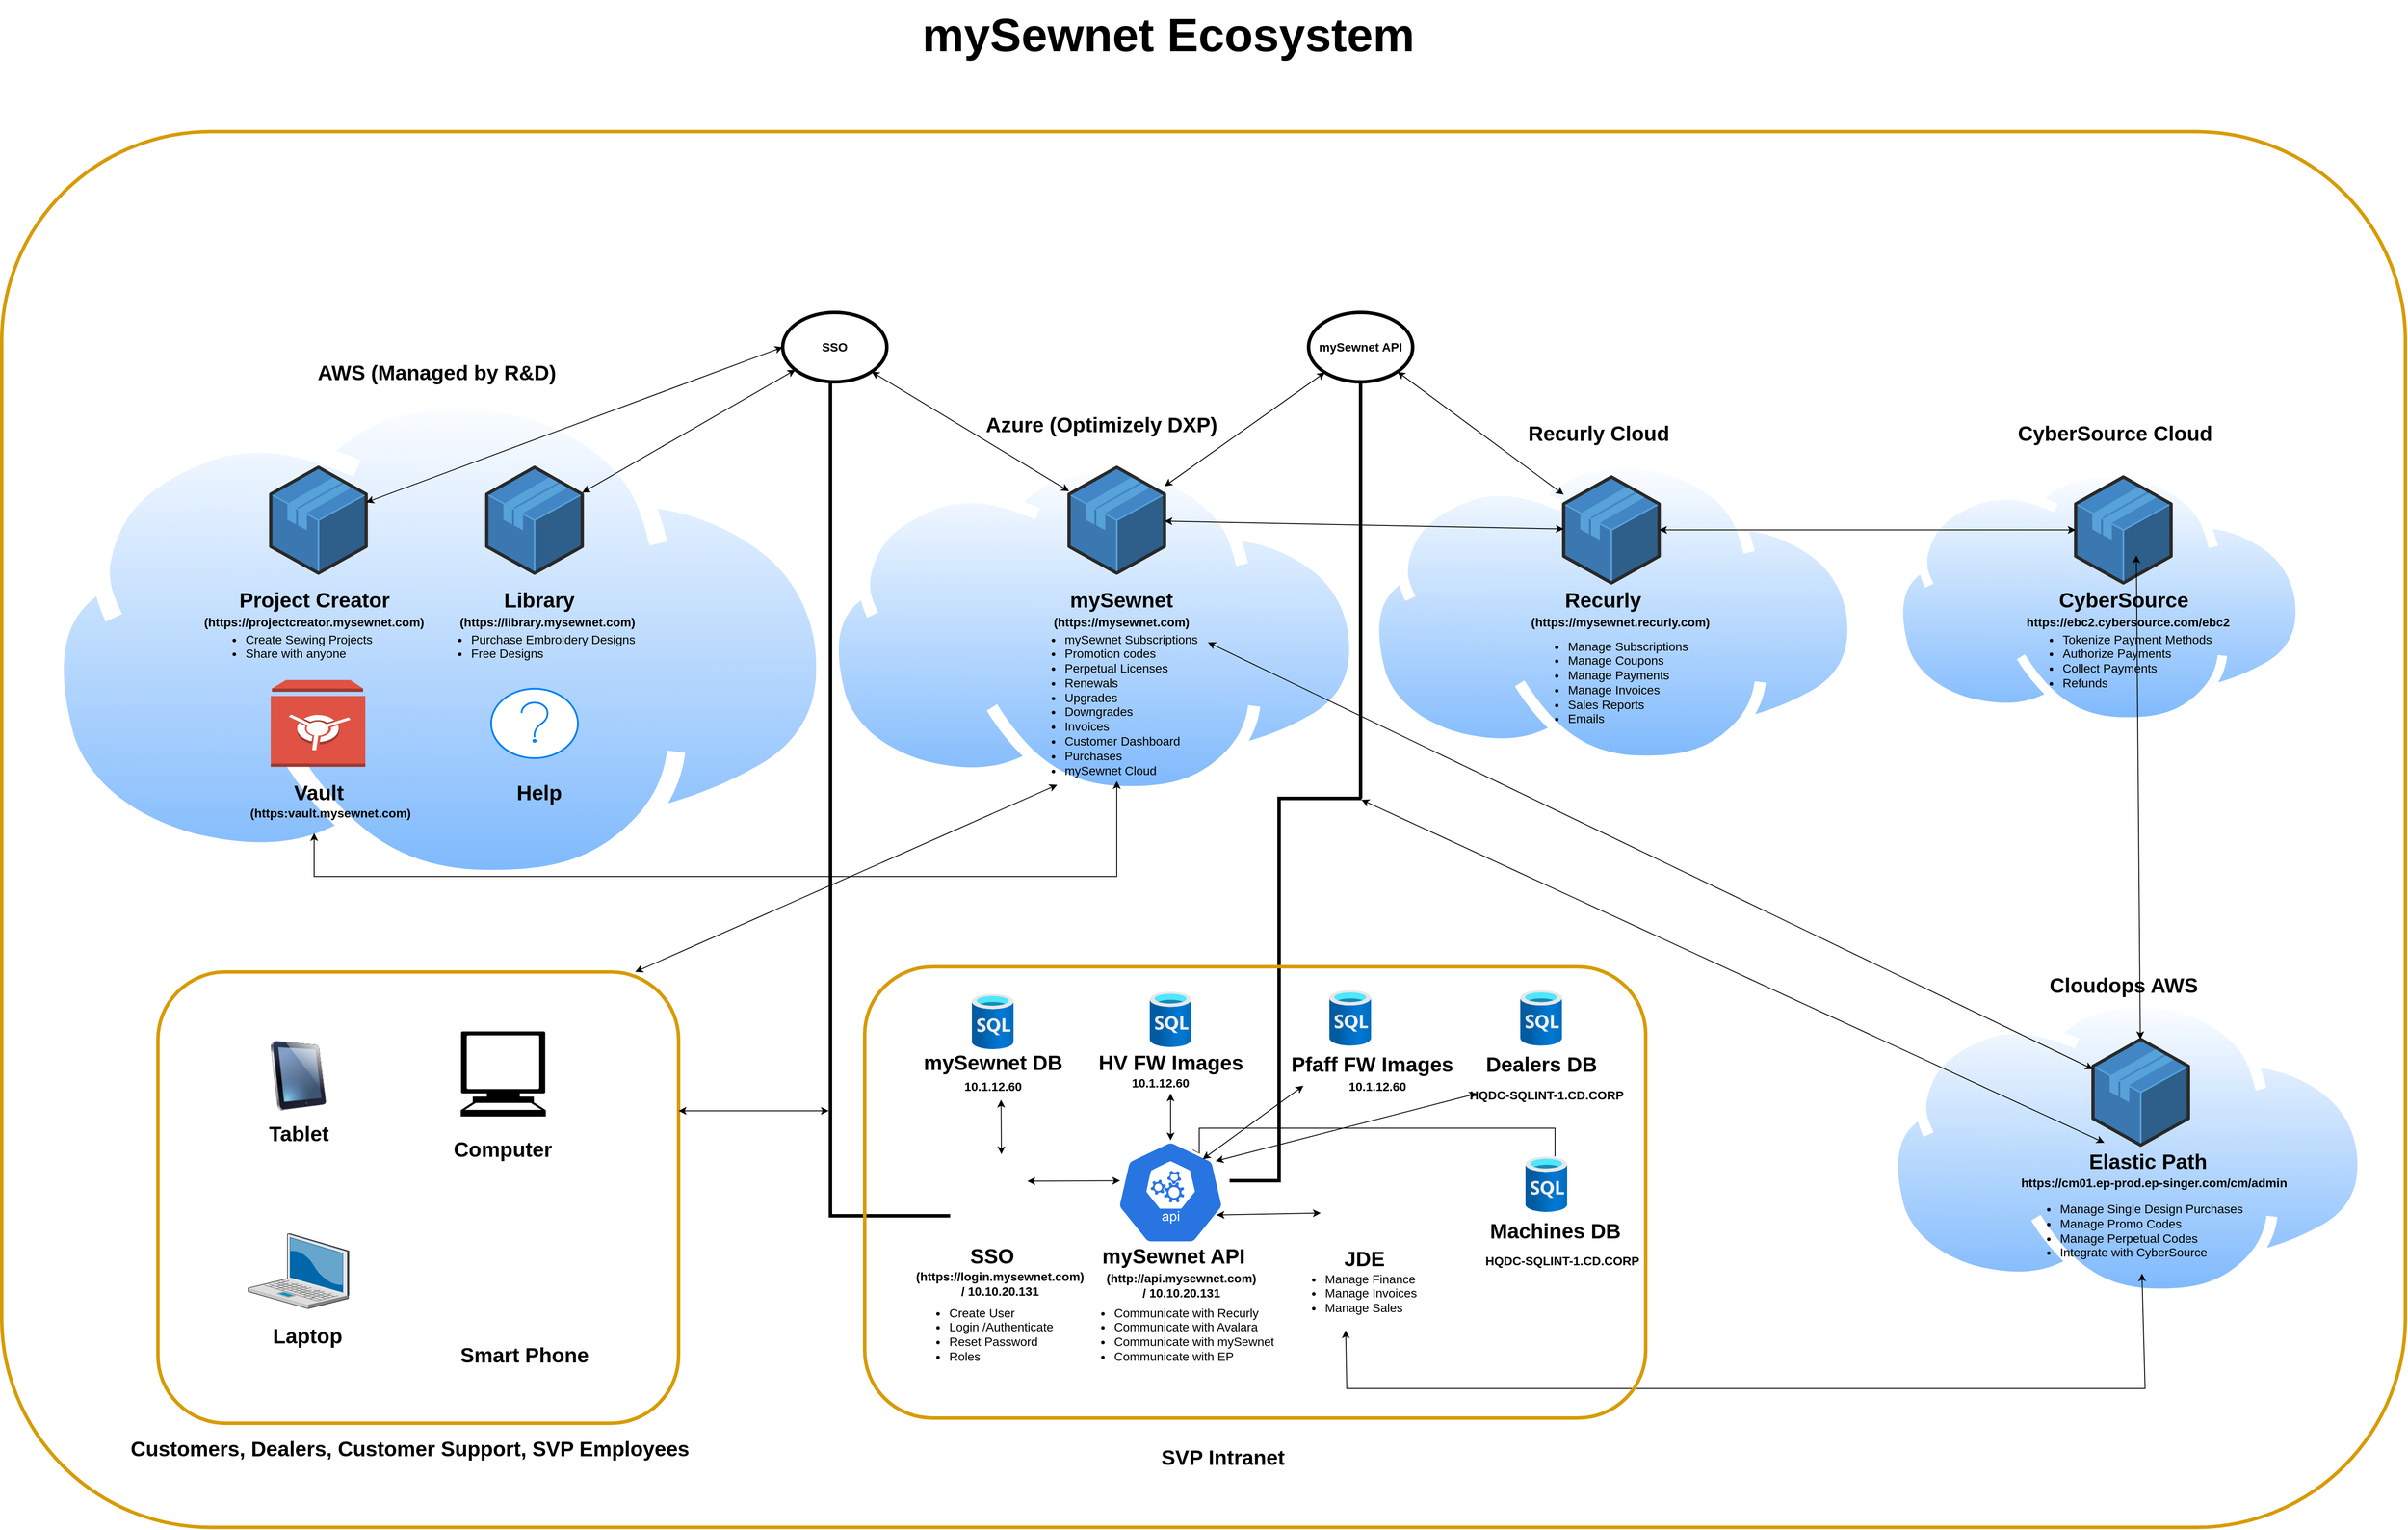 <mxfile version="20.5.1" type="github">
  <diagram id="wgHW7e4EUa4GgYDRs7Ng" name="Page-1">
    <mxGraphModel dx="6555" dy="4885" grid="1" gridSize="10" guides="1" tooltips="1" connect="1" arrows="1" fold="1" page="1" pageScale="1" pageWidth="700" pageHeight="1000" math="0" shadow="0">
      <root>
        <mxCell id="0" />
        <mxCell id="1" parent="0" />
        <mxCell id="mvNzvA__HQaBql2vhhs9-19" value="" style="aspect=fixed;perimeter=ellipsePerimeter;html=1;align=center;shadow=0;dashed=0;spacingTop=3;image;image=img/lib/active_directory/internet_cloud.svg;fontSize=14;" vertex="1" parent="1">
          <mxGeometry x="-1340" y="-1470" width="910" height="573.3" as="geometry" />
        </mxCell>
        <mxCell id="mvNzvA__HQaBql2vhhs9-1" value="" style="verticalLabelPosition=bottom;html=1;verticalAlign=top;strokeWidth=1;align=center;outlineConnect=0;dashed=0;outlineConnect=0;shape=mxgraph.aws3d.application;fillColor=#4286c5;strokeColor=#57A2D8;aspect=fixed;" vertex="1" parent="1">
          <mxGeometry x="-1080" y="-1381.61" width="110" height="122.06" as="geometry" />
        </mxCell>
        <mxCell id="mvNzvA__HQaBql2vhhs9-3" value="" style="verticalLabelPosition=bottom;html=1;verticalAlign=top;strokeWidth=1;align=center;outlineConnect=0;dashed=0;outlineConnect=0;shape=mxgraph.aws3d.application;fillColor=#4286c5;strokeColor=#57A2D8;aspect=fixed;" vertex="1" parent="1">
          <mxGeometry x="-831" y="-1381.61" width="110" height="122.06" as="geometry" />
        </mxCell>
        <mxCell id="mvNzvA__HQaBql2vhhs9-5" value="Project Creator" style="text;strokeColor=none;fillColor=none;html=1;fontSize=24;fontStyle=1;verticalAlign=middle;align=center;" vertex="1" parent="1">
          <mxGeometry x="-1080" y="-1248.35" width="100" height="40" as="geometry" />
        </mxCell>
        <mxCell id="mvNzvA__HQaBql2vhhs9-6" value="Library" style="text;strokeColor=none;fillColor=none;html=1;fontSize=24;fontStyle=1;verticalAlign=middle;align=center;" vertex="1" parent="1">
          <mxGeometry x="-821" y="-1248.35" width="100" height="40" as="geometry" />
        </mxCell>
        <mxCell id="mvNzvA__HQaBql2vhhs9-8" value="&lt;ul&gt;&lt;li&gt;Create Sewing Projects&lt;/li&gt;&lt;li&gt;Share with anyone&lt;/li&gt;&lt;/ul&gt;" style="text;strokeColor=none;fillColor=none;html=1;whiteSpace=wrap;verticalAlign=middle;overflow=hidden;fontSize=14;" vertex="1" parent="1">
          <mxGeometry x="-1151" y="-1208.35" width="190" height="50" as="geometry" />
        </mxCell>
        <mxCell id="mvNzvA__HQaBql2vhhs9-10" value="&lt;ul&gt;&lt;li&gt;Purchase Embroidery Designs&lt;/li&gt;&lt;li&gt;Free Designs&lt;/li&gt;&lt;/ul&gt;" style="text;strokeColor=none;fillColor=none;html=1;whiteSpace=wrap;verticalAlign=middle;overflow=hidden;fontSize=14;" vertex="1" parent="1">
          <mxGeometry x="-891" y="-1208.35" width="240" height="50" as="geometry" />
        </mxCell>
        <mxCell id="mvNzvA__HQaBql2vhhs9-11" value="" style="outlineConnect=0;dashed=0;verticalLabelPosition=bottom;verticalAlign=top;align=center;html=1;shape=mxgraph.aws3.vault;fillColor=#E05243;gradientColor=none;fontSize=14;" vertex="1" parent="1">
          <mxGeometry x="-1080" y="-1136.35" width="109" height="100" as="geometry" />
        </mxCell>
        <mxCell id="mvNzvA__HQaBql2vhhs9-12" value="Vault" style="text;strokeColor=none;fillColor=none;html=1;fontSize=24;fontStyle=1;verticalAlign=middle;align=center;" vertex="1" parent="1">
          <mxGeometry x="-1075" y="-1026.35" width="100" height="40" as="geometry" />
        </mxCell>
        <mxCell id="mvNzvA__HQaBql2vhhs9-13" value="" style="html=1;verticalLabelPosition=bottom;align=center;labelBackgroundColor=#ffffff;verticalAlign=top;strokeWidth=2;strokeColor=#0080F0;shadow=0;dashed=0;shape=mxgraph.ios7.icons.help;fontSize=14;" vertex="1" parent="1">
          <mxGeometry x="-826" y="-1126.35" width="100" height="80" as="geometry" />
        </mxCell>
        <mxCell id="mvNzvA__HQaBql2vhhs9-14" value="Help" style="text;strokeColor=none;fillColor=none;html=1;fontSize=24;fontStyle=1;verticalAlign=middle;align=center;" vertex="1" parent="1">
          <mxGeometry x="-821" y="-1026.35" width="100" height="40" as="geometry" />
        </mxCell>
        <mxCell id="mvNzvA__HQaBql2vhhs9-15" value="(https://projectcreator.mysewnet.com)" style="text;html=1;strokeColor=none;fillColor=none;align=center;verticalAlign=middle;whiteSpace=wrap;rounded=0;fontSize=14;fontStyle=1" vertex="1" parent="1">
          <mxGeometry x="-1150" y="-1218.35" width="240" height="30" as="geometry" />
        </mxCell>
        <mxCell id="mvNzvA__HQaBql2vhhs9-17" value="(https://library.mysewnet.com)" style="text;html=1;strokeColor=none;fillColor=none;align=center;verticalAlign=middle;whiteSpace=wrap;rounded=0;fontSize=14;fontStyle=1" vertex="1" parent="1">
          <mxGeometry x="-881" y="-1218.35" width="240" height="30" as="geometry" />
        </mxCell>
        <mxCell id="mvNzvA__HQaBql2vhhs9-18" value="(https:vault.mysewnet.com)" style="text;html=1;strokeColor=none;fillColor=none;align=center;verticalAlign=middle;whiteSpace=wrap;rounded=0;fontSize=14;fontStyle=1" vertex="1" parent="1">
          <mxGeometry x="-1131" y="-998.35" width="240" height="30" as="geometry" />
        </mxCell>
        <mxCell id="mvNzvA__HQaBql2vhhs9-25" value="" style="aspect=fixed;perimeter=ellipsePerimeter;html=1;align=center;shadow=0;dashed=0;spacingTop=3;image;image=img/lib/active_directory/internet_cloud.svg;fontSize=14;" vertex="1" parent="1">
          <mxGeometry x="-440" y="-1388.95" width="617.38" height="388.95" as="geometry" />
        </mxCell>
        <mxCell id="mvNzvA__HQaBql2vhhs9-20" value="" style="verticalLabelPosition=bottom;html=1;verticalAlign=top;strokeWidth=1;align=center;outlineConnect=0;dashed=0;outlineConnect=0;shape=mxgraph.aws3d.application;fillColor=#4286c5;strokeColor=#57A2D8;aspect=fixed;" vertex="1" parent="1">
          <mxGeometry x="-160" y="-1381.61" width="110" height="122.06" as="geometry" />
        </mxCell>
        <mxCell id="mvNzvA__HQaBql2vhhs9-21" value="mySewnet" style="text;strokeColor=none;fillColor=none;html=1;fontSize=24;fontStyle=1;verticalAlign=middle;align=center;" vertex="1" parent="1">
          <mxGeometry x="-150" y="-1248.35" width="100" height="40" as="geometry" />
        </mxCell>
        <mxCell id="mvNzvA__HQaBql2vhhs9-23" value="(https://mysewnet.com)" style="text;html=1;align=center;verticalAlign=middle;resizable=0;points=[];autosize=1;strokeColor=none;fillColor=none;fontSize=14;fontStyle=1" vertex="1" parent="1">
          <mxGeometry x="-190" y="-1218.35" width="180" height="30" as="geometry" />
        </mxCell>
        <mxCell id="mvNzvA__HQaBql2vhhs9-24" value="&lt;ul&gt;&lt;li&gt;mySewnet Subscriptions&lt;/li&gt;&lt;li&gt;Promotion codes&lt;/li&gt;&lt;li&gt;Perpetual Licenses&lt;/li&gt;&lt;li&gt;Renewals&lt;/li&gt;&lt;li&gt;Upgrades&lt;/li&gt;&lt;li&gt;Downgrades&lt;/li&gt;&lt;li&gt;Invoices&lt;/li&gt;&lt;li&gt;Customer Dashboard&lt;/li&gt;&lt;li&gt;Purchases&lt;/li&gt;&lt;li&gt;mySewnet Cloud&lt;/li&gt;&lt;/ul&gt;" style="text;strokeColor=none;fillColor=none;html=1;whiteSpace=wrap;verticalAlign=middle;overflow=hidden;fontSize=14;" vertex="1" parent="1">
          <mxGeometry x="-207.5" y="-1208.35" width="205" height="188.35" as="geometry" />
        </mxCell>
        <mxCell id="mvNzvA__HQaBql2vhhs9-30" value="" style="aspect=fixed;perimeter=ellipsePerimeter;html=1;align=center;shadow=0;dashed=0;spacingTop=3;image;image=img/lib/active_directory/internet_cloud.svg;fontSize=14;" vertex="1" parent="1">
          <mxGeometry x="184" y="-1393.11" width="566.28" height="356.76" as="geometry" />
        </mxCell>
        <mxCell id="mvNzvA__HQaBql2vhhs9-26" value="" style="verticalLabelPosition=bottom;html=1;verticalAlign=top;strokeWidth=1;align=center;outlineConnect=0;dashed=0;outlineConnect=0;shape=mxgraph.aws3d.application;fillColor=#4286c5;strokeColor=#57A2D8;aspect=fixed;" vertex="1" parent="1">
          <mxGeometry x="410" y="-1370.41" width="110" height="122.06" as="geometry" />
        </mxCell>
        <mxCell id="mvNzvA__HQaBql2vhhs9-27" value="Recurly" style="text;strokeColor=none;fillColor=none;html=1;fontSize=24;fontStyle=1;verticalAlign=middle;align=center;" vertex="1" parent="1">
          <mxGeometry x="405" y="-1248.35" width="100" height="40" as="geometry" />
        </mxCell>
        <mxCell id="mvNzvA__HQaBql2vhhs9-28" value="(https://mysewnet.recurly.com)" style="text;html=1;align=center;verticalAlign=middle;resizable=0;points=[];autosize=1;strokeColor=none;fillColor=none;fontSize=14;fontStyle=1" vertex="1" parent="1">
          <mxGeometry x="360" y="-1218.35" width="230" height="30" as="geometry" />
        </mxCell>
        <mxCell id="mvNzvA__HQaBql2vhhs9-29" value="&lt;ul&gt;&lt;li&gt;Manage Subscriptions&lt;/li&gt;&lt;li&gt;Manage Coupons&lt;/li&gt;&lt;li&gt;Manage Payments&lt;/li&gt;&lt;li&gt;Manage Invoices&lt;/li&gt;&lt;li&gt;Sales Reports&lt;/li&gt;&lt;li&gt;Emails&lt;/li&gt;&lt;li&gt;&lt;br&gt;&lt;/li&gt;&lt;/ul&gt;" style="text;strokeColor=none;fillColor=none;html=1;whiteSpace=wrap;verticalAlign=middle;overflow=hidden;fontSize=14;" vertex="1" parent="1">
          <mxGeometry x="372.5" y="-1200" width="185" height="120" as="geometry" />
        </mxCell>
        <mxCell id="mvNzvA__HQaBql2vhhs9-36" value="" style="aspect=fixed;perimeter=ellipsePerimeter;html=1;align=center;shadow=0;dashed=0;spacingTop=3;image;image=img/lib/active_directory/internet_cloud.svg;fontSize=14;" vertex="1" parent="1">
          <mxGeometry x="790" y="-1381.61" width="474.52" height="298.95" as="geometry" />
        </mxCell>
        <mxCell id="mvNzvA__HQaBql2vhhs9-32" value="" style="verticalLabelPosition=bottom;html=1;verticalAlign=top;strokeWidth=1;align=center;outlineConnect=0;dashed=0;outlineConnect=0;shape=mxgraph.aws3d.application;fillColor=#4286c5;strokeColor=#57A2D8;aspect=fixed;" vertex="1" parent="1">
          <mxGeometry x="1000" y="-1370.41" width="110" height="122.06" as="geometry" />
        </mxCell>
        <mxCell id="mvNzvA__HQaBql2vhhs9-33" value="CyberSource" style="text;strokeColor=none;fillColor=none;html=1;fontSize=24;fontStyle=1;verticalAlign=middle;align=center;" vertex="1" parent="1">
          <mxGeometry x="1005" y="-1248.35" width="100" height="40" as="geometry" />
        </mxCell>
        <mxCell id="mvNzvA__HQaBql2vhhs9-34" value="https://ebc2.cybersource.com/ebc2" style="text;html=1;align=center;verticalAlign=middle;resizable=0;points=[];autosize=1;strokeColor=none;fillColor=none;fontSize=14;fontStyle=1" vertex="1" parent="1">
          <mxGeometry x="930" y="-1218.35" width="260" height="30" as="geometry" />
        </mxCell>
        <mxCell id="mvNzvA__HQaBql2vhhs9-35" value="&lt;ul&gt;&lt;li&gt;Tokenize Payment Methods&lt;/li&gt;&lt;li&gt;Authorize Payments&lt;/li&gt;&lt;li&gt;Collect Payments&lt;/li&gt;&lt;li&gt;Refunds&lt;/li&gt;&lt;li&gt;&lt;br&gt;&lt;/li&gt;&lt;/ul&gt;" style="text;strokeColor=none;fillColor=none;html=1;whiteSpace=wrap;verticalAlign=middle;overflow=hidden;fontSize=14;" vertex="1" parent="1">
          <mxGeometry x="942.5" y="-1208.35" width="225" height="90" as="geometry" />
        </mxCell>
        <mxCell id="mvNzvA__HQaBql2vhhs9-37" value="AWS (Managed by R&amp;amp;D)" style="text;strokeColor=none;fillColor=none;html=1;fontSize=24;fontStyle=1;verticalAlign=middle;align=center;" vertex="1" parent="1">
          <mxGeometry x="-1040" y="-1510" width="301" height="40" as="geometry" />
        </mxCell>
        <mxCell id="mvNzvA__HQaBql2vhhs9-38" value="Azure (Optimizely DXP)" style="text;strokeColor=none;fillColor=none;html=1;fontSize=24;fontStyle=1;verticalAlign=middle;align=center;" vertex="1" parent="1">
          <mxGeometry x="-268" y="-1450" width="290" height="40" as="geometry" />
        </mxCell>
        <mxCell id="mvNzvA__HQaBql2vhhs9-39" value="Recurly Cloud" style="text;strokeColor=none;fillColor=none;html=1;fontSize=24;fontStyle=1;verticalAlign=middle;align=center;" vertex="1" parent="1">
          <mxGeometry x="360" y="-1440" width="180" height="40" as="geometry" />
        </mxCell>
        <mxCell id="mvNzvA__HQaBql2vhhs9-40" value="CyberSource Cloud" style="text;strokeColor=none;fillColor=none;html=1;fontSize=24;fontStyle=1;verticalAlign=middle;align=center;" vertex="1" parent="1">
          <mxGeometry x="925" y="-1440" width="240" height="40" as="geometry" />
        </mxCell>
        <mxCell id="mvNzvA__HQaBql2vhhs9-45" value="" style="aspect=fixed;perimeter=ellipsePerimeter;html=1;align=center;shadow=0;dashed=0;spacingTop=3;image;image=img/lib/active_directory/internet_cloud.svg;fontSize=14;" vertex="1" parent="1">
          <mxGeometry x="782.22" y="-772.5" width="555.56" height="350" as="geometry" />
        </mxCell>
        <mxCell id="mvNzvA__HQaBql2vhhs9-41" value="" style="verticalLabelPosition=bottom;html=1;verticalAlign=top;strokeWidth=1;align=center;outlineConnect=0;dashed=0;outlineConnect=0;shape=mxgraph.aws3d.application;fillColor=#4286c5;strokeColor=#57A2D8;aspect=fixed;" vertex="1" parent="1">
          <mxGeometry x="1020" y="-722.5" width="110" height="122.06" as="geometry" />
        </mxCell>
        <mxCell id="mvNzvA__HQaBql2vhhs9-42" value="Elastic Path" style="text;strokeColor=none;fillColor=none;html=1;fontSize=24;fontStyle=1;verticalAlign=middle;align=center;" vertex="1" parent="1">
          <mxGeometry x="1005" y="-600.44" width="155" height="37.94" as="geometry" />
        </mxCell>
        <mxCell id="mvNzvA__HQaBql2vhhs9-43" value="https://cm01.ep-prod.ep-singer.com/cm/admin" style="text;html=1;align=center;verticalAlign=middle;resizable=0;points=[];autosize=1;strokeColor=none;fillColor=none;fontSize=14;fontStyle=1" vertex="1" parent="1">
          <mxGeometry x="925" y="-572.5" width="330" height="30" as="geometry" />
        </mxCell>
        <mxCell id="mvNzvA__HQaBql2vhhs9-44" value="&lt;ul&gt;&lt;li&gt;Manage Single Design Purchases&lt;/li&gt;&lt;li&gt;Manage Promo Codes&lt;/li&gt;&lt;li&gt;Manage Perpetual Codes&lt;/li&gt;&lt;li&gt;Integrate with CyberSource&lt;/li&gt;&lt;/ul&gt;" style="text;strokeColor=none;fillColor=none;html=1;whiteSpace=wrap;verticalAlign=middle;overflow=hidden;fontSize=14;" vertex="1" parent="1">
          <mxGeometry x="940" y="-552.5" width="270" height="100" as="geometry" />
        </mxCell>
        <mxCell id="mvNzvA__HQaBql2vhhs9-46" value="Cloudops AWS" style="text;strokeColor=none;fillColor=none;html=1;fontSize=24;fontStyle=1;verticalAlign=middle;align=center;" vertex="1" parent="1">
          <mxGeometry x="935" y="-804.5" width="240" height="40" as="geometry" />
        </mxCell>
        <mxCell id="mvNzvA__HQaBql2vhhs9-47" value="" style="aspect=fixed;html=1;points=[];align=center;image;fontSize=12;image=img/lib/azure2/databases/SQL_Database.svg;" vertex="1" parent="1">
          <mxGeometry x="-67" y="-777.35" width="48" height="64" as="geometry" />
        </mxCell>
        <mxCell id="mvNzvA__HQaBql2vhhs9-48" value="mySewnet DB" style="text;strokeColor=none;fillColor=none;html=1;fontSize=24;fontStyle=1;verticalAlign=middle;align=center;" vertex="1" parent="1">
          <mxGeometry x="-338" y="-715" width="180" height="40" as="geometry" />
        </mxCell>
        <mxCell id="mvNzvA__HQaBql2vhhs9-49" value="&lt;b&gt;10.1.12.60&lt;/b&gt;" style="text;html=1;align=center;verticalAlign=middle;resizable=0;points=[];autosize=1;strokeColor=none;fillColor=none;fontSize=14;" vertex="1" parent="1">
          <mxGeometry x="-293" y="-683" width="90" height="30" as="geometry" />
        </mxCell>
        <mxCell id="mvNzvA__HQaBql2vhhs9-50" value="" style="aspect=fixed;html=1;points=[];align=center;image;fontSize=12;image=img/lib/azure2/databases/SQL_Database.svg;" vertex="1" parent="1">
          <mxGeometry x="140" y="-779" width="48" height="64" as="geometry" />
        </mxCell>
        <mxCell id="mvNzvA__HQaBql2vhhs9-51" value="" style="aspect=fixed;html=1;points=[];align=center;image;fontSize=12;image=img/lib/azure2/databases/SQL_Database.svg;" vertex="1" parent="1">
          <mxGeometry x="360" y="-779" width="48" height="64" as="geometry" />
        </mxCell>
        <mxCell id="mvNzvA__HQaBql2vhhs9-52" value="Pfaff FW Images" style="text;strokeColor=none;fillColor=none;html=1;fontSize=24;fontStyle=1;verticalAlign=middle;align=center;" vertex="1" parent="1">
          <mxGeometry x="99" y="-713" width="180" height="40" as="geometry" />
        </mxCell>
        <mxCell id="mvNzvA__HQaBql2vhhs9-53" value="HV FW Images" style="text;strokeColor=none;fillColor=none;html=1;fontSize=24;fontStyle=1;verticalAlign=middle;align=center;" vertex="1" parent="1">
          <mxGeometry x="-133" y="-715" width="180" height="40" as="geometry" />
        </mxCell>
        <mxCell id="mvNzvA__HQaBql2vhhs9-55" value="&lt;b&gt;10.1.12.60&lt;/b&gt;" style="text;html=1;align=center;verticalAlign=middle;resizable=0;points=[];autosize=1;strokeColor=none;fillColor=none;fontSize=14;" vertex="1" parent="1">
          <mxGeometry x="150" y="-683" width="90" height="30" as="geometry" />
        </mxCell>
        <mxCell id="mvNzvA__HQaBql2vhhs9-56" value="&lt;b&gt;10.1.12.60&lt;/b&gt;" style="text;html=1;align=center;verticalAlign=middle;resizable=0;points=[];autosize=1;strokeColor=none;fillColor=none;fontSize=14;" vertex="1" parent="1">
          <mxGeometry x="-100" y="-687.35" width="90" height="30" as="geometry" />
        </mxCell>
        <mxCell id="mvNzvA__HQaBql2vhhs9-57" value="" style="image;html=1;image=img/lib/clip_art/computers/iPad_128x128.png;fontSize=14;" vertex="1" parent="1">
          <mxGeometry x="-1088" y="-720.5" width="80" height="80" as="geometry" />
        </mxCell>
        <mxCell id="mvNzvA__HQaBql2vhhs9-58" value="" style="shape=mxgraph.signs.tech.computer;html=1;pointerEvents=1;fillColor=#000000;strokeColor=none;verticalLabelPosition=bottom;verticalAlign=top;align=center;fontSize=14;" vertex="1" parent="1">
          <mxGeometry x="-861" y="-731.5" width="98" height="98" as="geometry" />
        </mxCell>
        <mxCell id="mvNzvA__HQaBql2vhhs9-60" value="" style="shape=image;html=1;verticalAlign=top;verticalLabelPosition=bottom;labelBackgroundColor=#ffffff;imageAspect=0;aspect=fixed;image=https://cdn4.iconfinder.com/data/icons/essential-app-1/16/mobile-phone-smart-screen-128.png;fontSize=14;" vertex="1" parent="1">
          <mxGeometry x="-866" y="-528.5" width="128" height="128" as="geometry" />
        </mxCell>
        <mxCell id="mvNzvA__HQaBql2vhhs9-61" value="" style="verticalLabelPosition=bottom;sketch=0;aspect=fixed;html=1;verticalAlign=top;strokeColor=none;align=center;outlineConnect=0;shape=mxgraph.citrix.laptop_2;fontSize=14;" vertex="1" parent="1">
          <mxGeometry x="-1106" y="-498.5" width="116" height="86.5" as="geometry" />
        </mxCell>
        <mxCell id="mvNzvA__HQaBql2vhhs9-62" value="Tablet" style="text;strokeColor=none;fillColor=none;html=1;fontSize=24;fontStyle=1;verticalAlign=middle;align=center;" vertex="1" parent="1">
          <mxGeometry x="-1098" y="-633.5" width="100" height="40" as="geometry" />
        </mxCell>
        <mxCell id="mvNzvA__HQaBql2vhhs9-63" value="Computer" style="text;strokeColor=none;fillColor=none;html=1;fontSize=24;fontStyle=1;verticalAlign=middle;align=center;" vertex="1" parent="1">
          <mxGeometry x="-876" y="-614.85" width="125" height="40" as="geometry" />
        </mxCell>
        <mxCell id="mvNzvA__HQaBql2vhhs9-65" value="Laptop" style="text;strokeColor=none;fillColor=none;html=1;fontSize=24;fontStyle=1;verticalAlign=middle;align=center;" vertex="1" parent="1">
          <mxGeometry x="-1088" y="-400.5" width="100" height="40" as="geometry" />
        </mxCell>
        <mxCell id="mvNzvA__HQaBql2vhhs9-66" value="Smart Phone" style="text;strokeColor=none;fillColor=none;html=1;fontSize=24;fontStyle=1;verticalAlign=middle;align=center;" vertex="1" parent="1">
          <mxGeometry x="-876" y="-378.5" width="176" height="40" as="geometry" />
        </mxCell>
        <mxCell id="mvNzvA__HQaBql2vhhs9-67" value="" style="aspect=fixed;html=1;points=[];align=center;image;fontSize=12;image=img/lib/azure2/databases/SQL_Database.svg;" vertex="1" parent="1">
          <mxGeometry x="-272" y="-774.85" width="48" height="64" as="geometry" />
        </mxCell>
        <mxCell id="mvNzvA__HQaBql2vhhs9-128" style="edgeStyle=orthogonalEdgeStyle;rounded=0;orthogonalLoop=1;jettySize=auto;html=1;entryX=0.763;entryY=0.126;entryDx=0;entryDy=0;entryPerimeter=0;fontSize=14;" edge="1" parent="1" source="mvNzvA__HQaBql2vhhs9-68" target="mvNzvA__HQaBql2vhhs9-77">
          <mxGeometry relative="1" as="geometry">
            <Array as="points">
              <mxPoint x="400" y="-620" />
              <mxPoint x="-10" y="-620" />
              <mxPoint x="-10" y="-591" />
            </Array>
          </mxGeometry>
        </mxCell>
        <mxCell id="mvNzvA__HQaBql2vhhs9-68" value="" style="aspect=fixed;html=1;points=[];align=center;image;fontSize=12;image=img/lib/azure2/databases/SQL_Database.svg;" vertex="1" parent="1">
          <mxGeometry x="366" y="-587.35" width="48" height="64" as="geometry" />
        </mxCell>
        <mxCell id="mvNzvA__HQaBql2vhhs9-69" value="Dealers DB" style="text;strokeColor=none;fillColor=none;html=1;fontSize=24;fontStyle=1;verticalAlign=middle;align=center;" vertex="1" parent="1">
          <mxGeometry x="307.75" y="-713" width="152.5" height="40" as="geometry" />
        </mxCell>
        <mxCell id="mvNzvA__HQaBql2vhhs9-70" value="Machines DB" style="text;strokeColor=none;fillColor=none;html=1;fontSize=24;fontStyle=1;verticalAlign=middle;align=center;" vertex="1" parent="1">
          <mxGeometry x="307.75" y="-521" width="185" height="40" as="geometry" />
        </mxCell>
        <mxCell id="mvNzvA__HQaBql2vhhs9-71" value="HQDC-SQLINT-1.CD.CORP" style="text;html=1;align=center;verticalAlign=middle;resizable=0;points=[];autosize=1;strokeColor=none;fillColor=none;fontSize=14;fontStyle=1" vertex="1" parent="1">
          <mxGeometry x="290" y="-673" width="200" height="30" as="geometry" />
        </mxCell>
        <mxCell id="mvNzvA__HQaBql2vhhs9-72" value="HQDC-SQLINT-1.CD.CORP" style="text;html=1;align=center;verticalAlign=middle;resizable=0;points=[];autosize=1;strokeColor=none;fillColor=none;fontSize=14;fontStyle=1" vertex="1" parent="1">
          <mxGeometry x="307.75" y="-482.35" width="200" height="30" as="geometry" />
        </mxCell>
        <mxCell id="mvNzvA__HQaBql2vhhs9-73" value="" style="shape=image;html=1;verticalAlign=top;verticalLabelPosition=bottom;labelBackgroundColor=#ffffff;imageAspect=0;aspect=fixed;image=https://cdn1.iconfinder.com/data/icons/icons-for-a-site-1/64/advantage_wallet-128.png;fontSize=14;" vertex="1" parent="1">
          <mxGeometry x="112" y="-605.35" width="128" height="128" as="geometry" />
        </mxCell>
        <mxCell id="mvNzvA__HQaBql2vhhs9-74" value="JDE" style="text;strokeColor=none;fillColor=none;html=1;fontSize=24;fontStyle=1;verticalAlign=middle;align=center;" vertex="1" parent="1">
          <mxGeometry x="130.38" y="-489" width="100" height="40" as="geometry" />
        </mxCell>
        <mxCell id="mvNzvA__HQaBql2vhhs9-75" value="&lt;ul&gt;&lt;li&gt;Manage Finance&lt;/li&gt;&lt;li&gt;Manage Invoices&lt;/li&gt;&lt;li&gt;Manage Sales&lt;/li&gt;&lt;/ul&gt;" style="text;strokeColor=none;fillColor=none;html=1;whiteSpace=wrap;verticalAlign=middle;overflow=hidden;fontSize=14;" vertex="1" parent="1">
          <mxGeometry x="93" y="-471" width="166" height="80" as="geometry" />
        </mxCell>
        <mxCell id="mvNzvA__HQaBql2vhhs9-76" value="" style="shape=image;html=1;verticalAlign=top;verticalLabelPosition=bottom;labelBackgroundColor=#ffffff;imageAspect=0;aspect=fixed;image=https://cdn1.iconfinder.com/data/icons/nuvola2/48x48/actions/kgpg_identity.png;fontSize=14;" vertex="1" parent="1">
          <mxGeometry x="-299" y="-594" width="103" height="103" as="geometry" />
        </mxCell>
        <mxCell id="mvNzvA__HQaBql2vhhs9-77" value="" style="sketch=0;html=1;dashed=0;whitespace=wrap;fillColor=#2875E2;strokeColor=#ffffff;points=[[0.005,0.63,0],[0.1,0.2,0],[0.9,0.2,0],[0.5,0,0],[0.995,0.63,0],[0.72,0.99,0],[0.5,1,0],[0.28,0.99,0]];verticalLabelPosition=bottom;align=center;verticalAlign=top;shape=mxgraph.kubernetes.icon;prIcon=api;fontSize=14;" vertex="1" parent="1">
          <mxGeometry x="-108" y="-606" width="130" height="120" as="geometry" />
        </mxCell>
        <mxCell id="mvNzvA__HQaBql2vhhs9-78" value="mySewnet API" style="text;strokeColor=none;fillColor=none;html=1;fontSize=24;fontStyle=1;verticalAlign=middle;align=center;" vertex="1" parent="1">
          <mxGeometry x="-90" y="-492.35" width="100" height="40" as="geometry" />
        </mxCell>
        <mxCell id="mvNzvA__HQaBql2vhhs9-79" value="SSO" style="text;strokeColor=none;fillColor=none;html=1;fontSize=24;fontStyle=1;verticalAlign=middle;align=center;" vertex="1" parent="1">
          <mxGeometry x="-299" y="-492.35" width="100" height="40" as="geometry" />
        </mxCell>
        <mxCell id="mvNzvA__HQaBql2vhhs9-80" value="&lt;ul&gt;&lt;li&gt;Create User&lt;/li&gt;&lt;li&gt;Login /Authenticate&lt;/li&gt;&lt;li&gt;Reset Password&lt;/li&gt;&lt;li&gt;Roles&lt;/li&gt;&lt;/ul&gt;" style="text;strokeColor=none;fillColor=none;html=1;whiteSpace=wrap;verticalAlign=middle;overflow=hidden;fontSize=14;" vertex="1" parent="1">
          <mxGeometry x="-340" y="-432.35" width="177.5" height="90" as="geometry" />
        </mxCell>
        <mxCell id="mvNzvA__HQaBql2vhhs9-81" value="&lt;ul&gt;&lt;li&gt;Communicate with Recurly&lt;/li&gt;&lt;li&gt;Communicate with Avalara&lt;/li&gt;&lt;li&gt;Communicate with mySewnet&lt;/li&gt;&lt;li&gt;Communicate with EP&lt;/li&gt;&lt;/ul&gt;" style="text;strokeColor=none;fillColor=none;html=1;whiteSpace=wrap;verticalAlign=middle;overflow=hidden;fontSize=14;" vertex="1" parent="1">
          <mxGeometry x="-150" y="-432.35" width="238" height="96.35" as="geometry" />
        </mxCell>
        <mxCell id="mvNzvA__HQaBql2vhhs9-85" value="" style="rounded=1;whiteSpace=wrap;html=1;fontSize=14;textOpacity=0;fillColor=none;strokeWidth=4;strokeColor=#d79b00;" vertex="1" parent="1">
          <mxGeometry x="-1210" y="-800" width="600" height="520" as="geometry" />
        </mxCell>
        <mxCell id="mvNzvA__HQaBql2vhhs9-82" value="&lt;b&gt;(http://api.mysewnet.com)&lt;br&gt;/ 10.10.20.131&lt;br&gt;&lt;/b&gt;" style="text;html=1;align=center;verticalAlign=middle;resizable=0;points=[];autosize=1;strokeColor=none;fillColor=none;fontSize=14;" vertex="1" parent="1">
          <mxGeometry x="-131" y="-464.5" width="200" height="50" as="geometry" />
        </mxCell>
        <mxCell id="mvNzvA__HQaBql2vhhs9-83" value="(https://login.mysewnet.com)&lt;br&gt;/ 10.10.20.131" style="text;html=1;align=center;verticalAlign=middle;resizable=0;points=[];autosize=1;strokeColor=none;fillColor=none;fontSize=14;fontStyle=1" vertex="1" parent="1">
          <mxGeometry x="-350" y="-466" width="220" height="50" as="geometry" />
        </mxCell>
        <mxCell id="mvNzvA__HQaBql2vhhs9-88" value="Customers, Dealers, Customer Support, SVP Employees" style="text;strokeColor=none;fillColor=none;html=1;fontSize=24;fontStyle=1;verticalAlign=middle;align=center;strokeWidth=4;" vertex="1" parent="1">
          <mxGeometry x="-1250" y="-270" width="660" height="40" as="geometry" />
        </mxCell>
        <mxCell id="mvNzvA__HQaBql2vhhs9-89" value="SVP Intranet" style="text;strokeColor=none;fillColor=none;html=1;fontSize=24;fontStyle=1;verticalAlign=middle;align=center;strokeWidth=4;" vertex="1" parent="1">
          <mxGeometry x="-96.62" y="-260" width="227" height="40" as="geometry" />
        </mxCell>
        <mxCell id="mvNzvA__HQaBql2vhhs9-99" value="SSO" style="ellipse;whiteSpace=wrap;html=1;strokeWidth=4;fontSize=14;fillColor=none;fontStyle=1" vertex="1" parent="1">
          <mxGeometry x="-490" y="-1560" width="120" height="80" as="geometry" />
        </mxCell>
        <mxCell id="mvNzvA__HQaBql2vhhs9-100" value="" style="line;strokeWidth=4;direction=south;html=1;perimeter=backbonePerimeter;points=[];outlineConnect=0;fontSize=14;fillColor=none;" vertex="1" parent="1">
          <mxGeometry x="171" y="-1480" width="10" height="480" as="geometry" />
        </mxCell>
        <mxCell id="mvNzvA__HQaBql2vhhs9-101" value="" style="line;strokeWidth=4;direction=south;html=1;perimeter=backbonePerimeter;points=[];outlineConnect=0;fontSize=14;fillColor=none;" vertex="1" parent="1">
          <mxGeometry x="-440" y="-1480" width="10" height="960" as="geometry" />
        </mxCell>
        <mxCell id="mvNzvA__HQaBql2vhhs9-102" value="" style="line;strokeWidth=4;html=1;perimeter=backbonePerimeter;points=[];outlineConnect=0;fontSize=14;fillColor=none;" vertex="1" parent="1">
          <mxGeometry x="-437" y="-594" width="140" height="150" as="geometry" />
        </mxCell>
        <mxCell id="mvNzvA__HQaBql2vhhs9-104" value="mySewnet API" style="ellipse;whiteSpace=wrap;html=1;strokeWidth=4;fontSize=14;fillColor=none;fontStyle=1" vertex="1" parent="1">
          <mxGeometry x="116" y="-1560" width="120" height="80" as="geometry" />
        </mxCell>
        <mxCell id="mvNzvA__HQaBql2vhhs9-105" value="" style="line;strokeWidth=4;html=1;perimeter=backbonePerimeter;points=[];outlineConnect=0;fontSize=14;fillColor=none;" vertex="1" parent="1">
          <mxGeometry x="80" y="-1005" width="97" height="10" as="geometry" />
        </mxCell>
        <mxCell id="mvNzvA__HQaBql2vhhs9-106" value="" style="line;strokeWidth=4;direction=south;html=1;perimeter=backbonePerimeter;points=[];outlineConnect=0;fontSize=14;fillColor=none;" vertex="1" parent="1">
          <mxGeometry x="77" y="-999" width="10" height="439" as="geometry" />
        </mxCell>
        <mxCell id="mvNzvA__HQaBql2vhhs9-107" value="" style="line;strokeWidth=4;html=1;perimeter=backbonePerimeter;points=[];outlineConnect=0;fontSize=14;fillColor=none;" vertex="1" parent="1">
          <mxGeometry x="25" y="-564.5" width="59" height="10" as="geometry" />
        </mxCell>
        <mxCell id="mvNzvA__HQaBql2vhhs9-110" value="" style="endArrow=classic;startArrow=classic;html=1;rounded=0;fontSize=14;" edge="1" parent="1" source="mvNzvA__HQaBql2vhhs9-3" target="mvNzvA__HQaBql2vhhs9-99">
          <mxGeometry width="50" height="50" relative="1" as="geometry">
            <mxPoint x="-640" y="-1400" as="sourcePoint" />
            <mxPoint x="-590" y="-1450" as="targetPoint" />
          </mxGeometry>
        </mxCell>
        <mxCell id="mvNzvA__HQaBql2vhhs9-111" value="" style="endArrow=classic;startArrow=classic;html=1;rounded=0;fontSize=14;entryX=0;entryY=0.5;entryDx=0;entryDy=0;" edge="1" parent="1" source="mvNzvA__HQaBql2vhhs9-1" target="mvNzvA__HQaBql2vhhs9-99">
          <mxGeometry width="50" height="50" relative="1" as="geometry">
            <mxPoint x="-630" y="-1490" as="sourcePoint" />
            <mxPoint x="-580" y="-1540" as="targetPoint" />
          </mxGeometry>
        </mxCell>
        <mxCell id="mvNzvA__HQaBql2vhhs9-112" value="" style="endArrow=classic;startArrow=classic;html=1;rounded=0;fontSize=14;" edge="1" parent="1" source="mvNzvA__HQaBql2vhhs9-20" target="mvNzvA__HQaBql2vhhs9-104">
          <mxGeometry width="50" height="50" relative="1" as="geometry">
            <mxPoint x="40" y="-1410" as="sourcePoint" />
            <mxPoint x="90" y="-1460" as="targetPoint" />
          </mxGeometry>
        </mxCell>
        <mxCell id="mvNzvA__HQaBql2vhhs9-113" value="" style="endArrow=classic;startArrow=classic;html=1;rounded=0;fontSize=14;entryX=1;entryY=1;entryDx=0;entryDy=0;" edge="1" parent="1" source="mvNzvA__HQaBql2vhhs9-26" target="mvNzvA__HQaBql2vhhs9-104">
          <mxGeometry width="50" height="50" relative="1" as="geometry">
            <mxPoint x="250" y="-1390" as="sourcePoint" />
            <mxPoint x="300" y="-1440" as="targetPoint" />
          </mxGeometry>
        </mxCell>
        <mxCell id="mvNzvA__HQaBql2vhhs9-114" value="" style="endArrow=classic;startArrow=classic;html=1;rounded=0;fontSize=14;entryX=0.181;entryY=-0.075;entryDx=0;entryDy=0;entryPerimeter=0;" edge="1" parent="1" source="mvNzvA__HQaBql2vhhs9-105" target="mvNzvA__HQaBql2vhhs9-42">
          <mxGeometry width="50" height="50" relative="1" as="geometry">
            <mxPoint x="740" y="-780" as="sourcePoint" />
            <mxPoint x="790" y="-830" as="targetPoint" />
          </mxGeometry>
        </mxCell>
        <mxCell id="mvNzvA__HQaBql2vhhs9-115" value="" style="endArrow=classic;startArrow=classic;html=1;rounded=0;fontSize=14;" edge="1" parent="1" source="mvNzvA__HQaBql2vhhs9-26" target="mvNzvA__HQaBql2vhhs9-32">
          <mxGeometry width="50" height="50" relative="1" as="geometry">
            <mxPoint x="730" y="-1360" as="sourcePoint" />
            <mxPoint x="780" y="-1410" as="targetPoint" />
          </mxGeometry>
        </mxCell>
        <mxCell id="mvNzvA__HQaBql2vhhs9-116" value="" style="endArrow=classic;startArrow=classic;html=1;rounded=0;fontSize=14;entryX=0.636;entryY=0.741;entryDx=0;entryDy=0;entryPerimeter=0;" edge="1" parent="1" source="mvNzvA__HQaBql2vhhs9-41" target="mvNzvA__HQaBql2vhhs9-32">
          <mxGeometry width="50" height="50" relative="1" as="geometry">
            <mxPoint x="990" y="-940" as="sourcePoint" />
            <mxPoint x="1040" y="-990" as="targetPoint" />
          </mxGeometry>
        </mxCell>
        <mxCell id="mvNzvA__HQaBql2vhhs9-117" value="" style="endArrow=classic;startArrow=classic;html=1;rounded=0;fontSize=14;entryX=1;entryY=1;entryDx=0;entryDy=0;" edge="1" parent="1" source="mvNzvA__HQaBql2vhhs9-20" target="mvNzvA__HQaBql2vhhs9-99">
          <mxGeometry width="50" height="50" relative="1" as="geometry">
            <mxPoint x="-330" y="-1360" as="sourcePoint" />
            <mxPoint x="-280" y="-1410" as="targetPoint" />
          </mxGeometry>
        </mxCell>
        <mxCell id="mvNzvA__HQaBql2vhhs9-119" value="" style="endArrow=classic;startArrow=classic;html=1;rounded=0;fontSize=14;entryX=0.607;entryY=1.006;entryDx=0;entryDy=0;entryPerimeter=0;" edge="1" parent="1" target="mvNzvA__HQaBql2vhhs9-49">
          <mxGeometry width="50" height="50" relative="1" as="geometry">
            <mxPoint x="-238" y="-590" as="sourcePoint" />
            <mxPoint x="-220" y="-650" as="targetPoint" />
          </mxGeometry>
        </mxCell>
        <mxCell id="mvNzvA__HQaBql2vhhs9-120" value="" style="endArrow=classic;startArrow=classic;html=1;rounded=0;fontSize=14;" edge="1" parent="1" source="mvNzvA__HQaBql2vhhs9-77">
          <mxGeometry width="50" height="50" relative="1" as="geometry">
            <mxPoint x="-43" y="-626.711" as="sourcePoint" />
            <mxPoint x="-43" y="-660" as="targetPoint" />
          </mxGeometry>
        </mxCell>
        <mxCell id="mvNzvA__HQaBql2vhhs9-121" value="" style="endArrow=classic;startArrow=classic;html=1;rounded=0;fontSize=14;exitX=0.785;exitY=0.181;exitDx=0;exitDy=0;exitPerimeter=0;entryX=0.062;entryY=1.1;entryDx=0;entryDy=0;entryPerimeter=0;" edge="1" parent="1" source="mvNzvA__HQaBql2vhhs9-77" target="mvNzvA__HQaBql2vhhs9-52">
          <mxGeometry width="50" height="50" relative="1" as="geometry">
            <mxPoint x="20" y="-590" as="sourcePoint" />
            <mxPoint x="70" y="-640" as="targetPoint" />
          </mxGeometry>
        </mxCell>
        <mxCell id="mvNzvA__HQaBql2vhhs9-122" value="" style="endArrow=classic;startArrow=classic;html=1;rounded=0;fontSize=14;" edge="1" parent="1">
          <mxGeometry width="50" height="50" relative="1" as="geometry">
            <mxPoint x="10" y="-520" as="sourcePoint" />
            <mxPoint x="130" y="-522.206" as="targetPoint" />
          </mxGeometry>
        </mxCell>
        <mxCell id="mvNzvA__HQaBql2vhhs9-124" value="" style="endArrow=classic;startArrow=classic;html=1;rounded=0;fontSize=14;entryX=0.037;entryY=0.388;entryDx=0;entryDy=0;entryPerimeter=0;" edge="1" parent="1">
          <mxGeometry width="50" height="50" relative="1" as="geometry">
            <mxPoint x="-208" y="-559" as="sourcePoint" />
            <mxPoint x="-101.19" y="-559.44" as="targetPoint" />
          </mxGeometry>
        </mxCell>
        <mxCell id="mvNzvA__HQaBql2vhhs9-125" value="" style="endArrow=classic;startArrow=classic;html=1;rounded=0;fontSize=14;exitX=0.9;exitY=0.2;exitDx=0;exitDy=0;exitPerimeter=0;" edge="1" parent="1" source="mvNzvA__HQaBql2vhhs9-77">
          <mxGeometry width="50" height="50" relative="1" as="geometry">
            <mxPoint x="260" y="-610" as="sourcePoint" />
            <mxPoint x="310" y="-660" as="targetPoint" />
          </mxGeometry>
        </mxCell>
        <mxCell id="mvNzvA__HQaBql2vhhs9-129" value="" style="endArrow=classic;startArrow=classic;html=1;rounded=0;fontSize=14;exitX=0.396;exitY=1.049;exitDx=0;exitDy=0;exitPerimeter=0;" edge="1" parent="1" source="mvNzvA__HQaBql2vhhs9-75" target="mvNzvA__HQaBql2vhhs9-44">
          <mxGeometry width="50" height="50" relative="1" as="geometry">
            <mxPoint x="130" y="-360" as="sourcePoint" />
            <mxPoint x="1080" y="-370" as="targetPoint" />
            <Array as="points">
              <mxPoint x="160" y="-320" />
              <mxPoint x="1080" y="-320" />
            </Array>
          </mxGeometry>
        </mxCell>
        <mxCell id="mvNzvA__HQaBql2vhhs9-130" value="" style="endArrow=classic;startArrow=classic;html=1;rounded=0;fontSize=14;entryX=0.165;entryY=1.023;entryDx=0;entryDy=0;entryPerimeter=0;" edge="1" parent="1" target="mvNzvA__HQaBql2vhhs9-24">
          <mxGeometry width="50" height="50" relative="1" as="geometry">
            <mxPoint x="-660" y="-800" as="sourcePoint" />
            <mxPoint x="-610" y="-850" as="targetPoint" />
          </mxGeometry>
        </mxCell>
        <mxCell id="mvNzvA__HQaBql2vhhs9-131" value="" style="endArrow=classic;startArrow=classic;html=1;rounded=0;fontSize=14;" edge="1" parent="1" target="mvNzvA__HQaBql2vhhs9-101">
          <mxGeometry width="50" height="50" relative="1" as="geometry">
            <mxPoint x="-610" y="-640" as="sourcePoint" />
            <mxPoint x="-560" y="-690" as="targetPoint" />
          </mxGeometry>
        </mxCell>
        <mxCell id="mvNzvA__HQaBql2vhhs9-132" value="" style="rounded=1;whiteSpace=wrap;html=1;fontSize=14;textOpacity=0;fillColor=none;strokeWidth=4;strokeColor=#d79b00;" vertex="1" parent="1">
          <mxGeometry x="-395.5" y="-806" width="900" height="520" as="geometry" />
        </mxCell>
        <mxCell id="mvNzvA__HQaBql2vhhs9-134" value="" style="endArrow=classic;startArrow=classic;html=1;rounded=0;fontSize=14;" edge="1" parent="1" source="mvNzvA__HQaBql2vhhs9-26" target="mvNzvA__HQaBql2vhhs9-20">
          <mxGeometry width="50" height="50" relative="1" as="geometry">
            <mxPoint x="258.304" y="-1640" as="sourcePoint" />
            <mxPoint x="320" y="-1640" as="targetPoint" />
          </mxGeometry>
        </mxCell>
        <mxCell id="mvNzvA__HQaBql2vhhs9-135" value="" style="endArrow=classic;startArrow=classic;html=1;rounded=0;fontSize=14;exitX=1.012;exitY=0.151;exitDx=0;exitDy=0;exitPerimeter=0;" edge="1" parent="1" source="mvNzvA__HQaBql2vhhs9-24" target="mvNzvA__HQaBql2vhhs9-41">
          <mxGeometry width="50" height="50" relative="1" as="geometry">
            <mxPoint x="460" y="-940" as="sourcePoint" />
            <mxPoint x="510" y="-990" as="targetPoint" />
          </mxGeometry>
        </mxCell>
        <mxCell id="mvNzvA__HQaBql2vhhs9-136" value="" style="endArrow=classic;startArrow=classic;html=1;rounded=0;fontSize=14;entryX=0.5;entryY=1;entryDx=0;entryDy=0;" edge="1" parent="1" target="mvNzvA__HQaBql2vhhs9-24">
          <mxGeometry width="50" height="50" relative="1" as="geometry">
            <mxPoint x="-1030" y="-960" as="sourcePoint" />
            <mxPoint x="-610" y="-920" as="targetPoint" />
            <Array as="points">
              <mxPoint x="-1030" y="-910" />
              <mxPoint x="-940" y="-910" />
              <mxPoint x="-105" y="-910" />
            </Array>
          </mxGeometry>
        </mxCell>
        <mxCell id="mvNzvA__HQaBql2vhhs9-137" value="" style="rounded=1;whiteSpace=wrap;html=1;fontSize=14;textOpacity=0;fillColor=none;strokeWidth=4;strokeColor=#d79b00;" vertex="1" parent="1">
          <mxGeometry x="-1390" y="-1768.35" width="2770" height="1608.35" as="geometry" />
        </mxCell>
        <mxCell id="mvNzvA__HQaBql2vhhs9-138" value="mySewnet Ecosystem" style="text;strokeColor=none;fillColor=none;html=1;fontSize=54;fontStyle=1;verticalAlign=middle;align=center;strokeWidth=4;" vertex="1" parent="1">
          <mxGeometry x="-371" y="-1920" width="650" height="80" as="geometry" />
        </mxCell>
      </root>
    </mxGraphModel>
  </diagram>
</mxfile>
